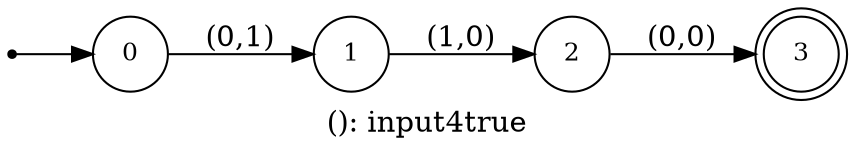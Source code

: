 digraph G {
label = "(): input4true";
rankdir = LR;
node [shape = circle, label="0", fontsize=12]0;
node [shape = circle, label="1", fontsize=12]1;
node [shape = circle, label="2", fontsize=12]2;
node [shape = doublecircle, label="3", fontsize=12]3;
node [shape = point ]; qi
qi ->0;
0 -> 1[ label = "(0,1)"];
1 -> 2[ label = "(1,0)"];
2 -> 3[ label = "(0,0)"];
}
